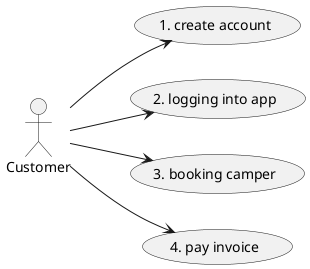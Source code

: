 @startuml

left to right direction

actor Customer

Customer --> (1. create account)
Customer --> (2. logging into app)
Customer --> (3. booking camper)
Customer --> (4. pay invoice)

@enduml
